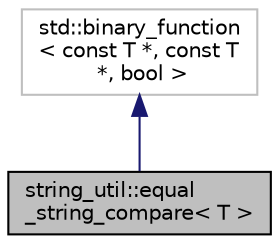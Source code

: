 digraph "string_util::equal_string_compare&lt; T &gt;"
{
  edge [fontname="Helvetica",fontsize="10",labelfontname="Helvetica",labelfontsize="10"];
  node [fontname="Helvetica",fontsize="10",shape=record];
  Node1 [label="string_util::equal\l_string_compare\< T \>",height=0.2,width=0.4,color="black", fillcolor="grey75", style="filled", fontcolor="black"];
  Node2 -> Node1 [dir="back",color="midnightblue",fontsize="10",style="solid",fontname="Helvetica"];
  Node2 [label="std::binary_function\l\< const T *, const T\l *, bool \>",height=0.2,width=0.4,color="grey75", fillcolor="white", style="filled"];
}
